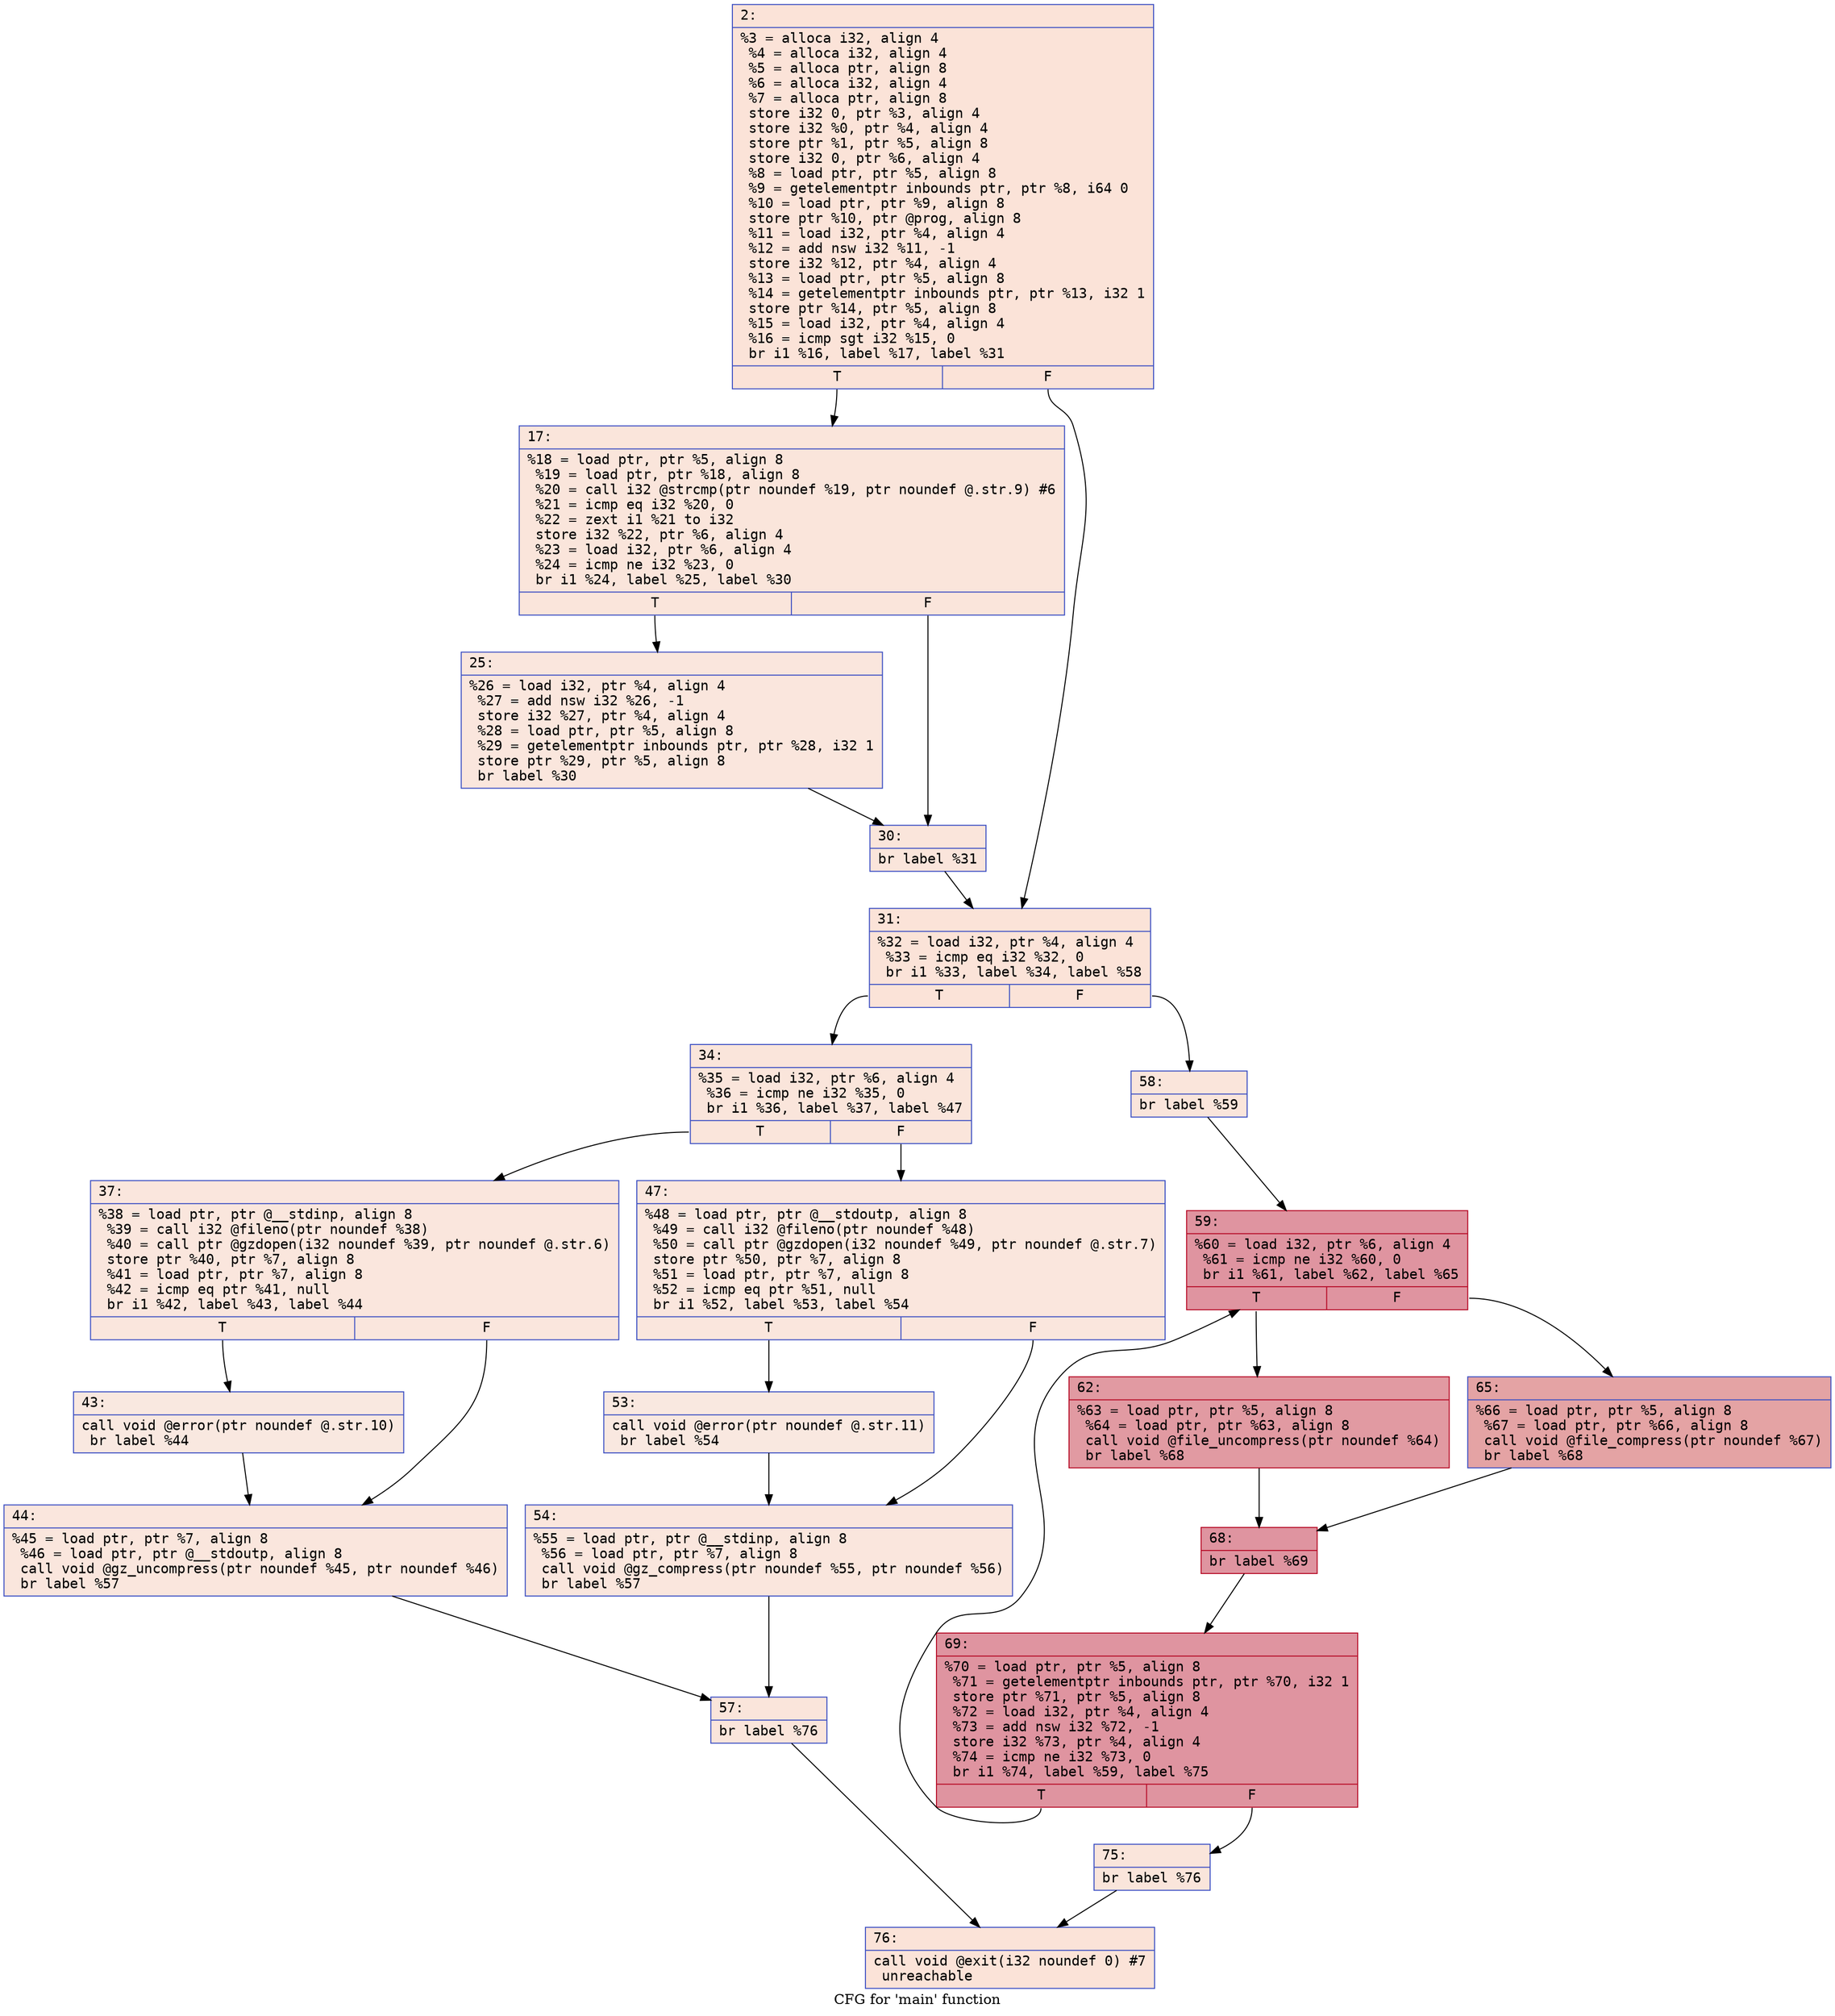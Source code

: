 digraph "CFG for 'main' function" {
	label="CFG for 'main' function";

	Node0x600002e3ea30 [shape=record,color="#3d50c3ff", style=filled, fillcolor="#f6bfa670" fontname="Courier",label="{2:\l|  %3 = alloca i32, align 4\l  %4 = alloca i32, align 4\l  %5 = alloca ptr, align 8\l  %6 = alloca i32, align 4\l  %7 = alloca ptr, align 8\l  store i32 0, ptr %3, align 4\l  store i32 %0, ptr %4, align 4\l  store ptr %1, ptr %5, align 8\l  store i32 0, ptr %6, align 4\l  %8 = load ptr, ptr %5, align 8\l  %9 = getelementptr inbounds ptr, ptr %8, i64 0\l  %10 = load ptr, ptr %9, align 8\l  store ptr %10, ptr @prog, align 8\l  %11 = load i32, ptr %4, align 4\l  %12 = add nsw i32 %11, -1\l  store i32 %12, ptr %4, align 4\l  %13 = load ptr, ptr %5, align 8\l  %14 = getelementptr inbounds ptr, ptr %13, i32 1\l  store ptr %14, ptr %5, align 8\l  %15 = load i32, ptr %4, align 4\l  %16 = icmp sgt i32 %15, 0\l  br i1 %16, label %17, label %31\l|{<s0>T|<s1>F}}"];
	Node0x600002e3ea30:s0 -> Node0x600002e3ee40[tooltip="2 -> 17\nProbability 50.00%" ];
	Node0x600002e3ea30:s1 -> Node0x600002e3ef30[tooltip="2 -> 31\nProbability 50.00%" ];
	Node0x600002e3ee40 [shape=record,color="#3d50c3ff", style=filled, fillcolor="#f4c5ad70" fontname="Courier",label="{17:\l|  %18 = load ptr, ptr %5, align 8\l  %19 = load ptr, ptr %18, align 8\l  %20 = call i32 @strcmp(ptr noundef %19, ptr noundef @.str.9) #6\l  %21 = icmp eq i32 %20, 0\l  %22 = zext i1 %21 to i32\l  store i32 %22, ptr %6, align 4\l  %23 = load i32, ptr %6, align 4\l  %24 = icmp ne i32 %23, 0\l  br i1 %24, label %25, label %30\l|{<s0>T|<s1>F}}"];
	Node0x600002e3ee40:s0 -> Node0x600002e3ee90[tooltip="17 -> 25\nProbability 50.00%" ];
	Node0x600002e3ee40:s1 -> Node0x600002e3eee0[tooltip="17 -> 30\nProbability 50.00%" ];
	Node0x600002e3ee90 [shape=record,color="#3d50c3ff", style=filled, fillcolor="#f3c7b170" fontname="Courier",label="{25:\l|  %26 = load i32, ptr %4, align 4\l  %27 = add nsw i32 %26, -1\l  store i32 %27, ptr %4, align 4\l  %28 = load ptr, ptr %5, align 8\l  %29 = getelementptr inbounds ptr, ptr %28, i32 1\l  store ptr %29, ptr %5, align 8\l  br label %30\l}"];
	Node0x600002e3ee90 -> Node0x600002e3eee0[tooltip="25 -> 30\nProbability 100.00%" ];
	Node0x600002e3eee0 [shape=record,color="#3d50c3ff", style=filled, fillcolor="#f4c5ad70" fontname="Courier",label="{30:\l|  br label %31\l}"];
	Node0x600002e3eee0 -> Node0x600002e3ef30[tooltip="30 -> 31\nProbability 100.00%" ];
	Node0x600002e3ef30 [shape=record,color="#3d50c3ff", style=filled, fillcolor="#f6bfa670" fontname="Courier",label="{31:\l|  %32 = load i32, ptr %4, align 4\l  %33 = icmp eq i32 %32, 0\l  br i1 %33, label %34, label %58\l|{<s0>T|<s1>F}}"];
	Node0x600002e3ef30:s0 -> Node0x600002e3ef80[tooltip="31 -> 34\nProbability 50.00%" ];
	Node0x600002e3ef30:s1 -> Node0x600002e3f200[tooltip="31 -> 58\nProbability 50.00%" ];
	Node0x600002e3ef80 [shape=record,color="#3d50c3ff", style=filled, fillcolor="#f4c5ad70" fontname="Courier",label="{34:\l|  %35 = load i32, ptr %6, align 4\l  %36 = icmp ne i32 %35, 0\l  br i1 %36, label %37, label %47\l|{<s0>T|<s1>F}}"];
	Node0x600002e3ef80:s0 -> Node0x600002e3efd0[tooltip="34 -> 37\nProbability 50.00%" ];
	Node0x600002e3ef80:s1 -> Node0x600002e3f0c0[tooltip="34 -> 47\nProbability 50.00%" ];
	Node0x600002e3efd0 [shape=record,color="#3d50c3ff", style=filled, fillcolor="#f3c7b170" fontname="Courier",label="{37:\l|  %38 = load ptr, ptr @__stdinp, align 8\l  %39 = call i32 @fileno(ptr noundef %38)\l  %40 = call ptr @gzdopen(i32 noundef %39, ptr noundef @.str.6)\l  store ptr %40, ptr %7, align 8\l  %41 = load ptr, ptr %7, align 8\l  %42 = icmp eq ptr %41, null\l  br i1 %42, label %43, label %44\l|{<s0>T|<s1>F}}"];
	Node0x600002e3efd0:s0 -> Node0x600002e3f020[tooltip="37 -> 43\nProbability 50.00%" ];
	Node0x600002e3efd0:s1 -> Node0x600002e3f070[tooltip="37 -> 44\nProbability 50.00%" ];
	Node0x600002e3f020 [shape=record,color="#3d50c3ff", style=filled, fillcolor="#f1ccb870" fontname="Courier",label="{43:\l|  call void @error(ptr noundef @.str.10)\l  br label %44\l}"];
	Node0x600002e3f020 -> Node0x600002e3f070[tooltip="43 -> 44\nProbability 100.00%" ];
	Node0x600002e3f070 [shape=record,color="#3d50c3ff", style=filled, fillcolor="#f3c7b170" fontname="Courier",label="{44:\l|  %45 = load ptr, ptr %7, align 8\l  %46 = load ptr, ptr @__stdoutp, align 8\l  call void @gz_uncompress(ptr noundef %45, ptr noundef %46)\l  br label %57\l}"];
	Node0x600002e3f070 -> Node0x600002e3f1b0[tooltip="44 -> 57\nProbability 100.00%" ];
	Node0x600002e3f0c0 [shape=record,color="#3d50c3ff", style=filled, fillcolor="#f3c7b170" fontname="Courier",label="{47:\l|  %48 = load ptr, ptr @__stdoutp, align 8\l  %49 = call i32 @fileno(ptr noundef %48)\l  %50 = call ptr @gzdopen(i32 noundef %49, ptr noundef @.str.7)\l  store ptr %50, ptr %7, align 8\l  %51 = load ptr, ptr %7, align 8\l  %52 = icmp eq ptr %51, null\l  br i1 %52, label %53, label %54\l|{<s0>T|<s1>F}}"];
	Node0x600002e3f0c0:s0 -> Node0x600002e3f110[tooltip="47 -> 53\nProbability 50.00%" ];
	Node0x600002e3f0c0:s1 -> Node0x600002e3f160[tooltip="47 -> 54\nProbability 50.00%" ];
	Node0x600002e3f110 [shape=record,color="#3d50c3ff", style=filled, fillcolor="#f1ccb870" fontname="Courier",label="{53:\l|  call void @error(ptr noundef @.str.11)\l  br label %54\l}"];
	Node0x600002e3f110 -> Node0x600002e3f160[tooltip="53 -> 54\nProbability 100.00%" ];
	Node0x600002e3f160 [shape=record,color="#3d50c3ff", style=filled, fillcolor="#f3c7b170" fontname="Courier",label="{54:\l|  %55 = load ptr, ptr @__stdinp, align 8\l  %56 = load ptr, ptr %7, align 8\l  call void @gz_compress(ptr noundef %55, ptr noundef %56)\l  br label %57\l}"];
	Node0x600002e3f160 -> Node0x600002e3f1b0[tooltip="54 -> 57\nProbability 100.00%" ];
	Node0x600002e3f1b0 [shape=record,color="#3d50c3ff", style=filled, fillcolor="#f4c5ad70" fontname="Courier",label="{57:\l|  br label %76\l}"];
	Node0x600002e3f1b0 -> Node0x600002e3f430[tooltip="57 -> 76\nProbability 100.00%" ];
	Node0x600002e3f200 [shape=record,color="#3d50c3ff", style=filled, fillcolor="#f4c5ad70" fontname="Courier",label="{58:\l|  br label %59\l}"];
	Node0x600002e3f200 -> Node0x600002e3f250[tooltip="58 -> 59\nProbability 100.00%" ];
	Node0x600002e3f250 [shape=record,color="#b70d28ff", style=filled, fillcolor="#b70d2870" fontname="Courier",label="{59:\l|  %60 = load i32, ptr %6, align 4\l  %61 = icmp ne i32 %60, 0\l  br i1 %61, label %62, label %65\l|{<s0>T|<s1>F}}"];
	Node0x600002e3f250:s0 -> Node0x600002e3f2a0[tooltip="59 -> 62\nProbability 62.50%" ];
	Node0x600002e3f250:s1 -> Node0x600002e3f2f0[tooltip="59 -> 65\nProbability 37.50%" ];
	Node0x600002e3f2a0 [shape=record,color="#b70d28ff", style=filled, fillcolor="#bb1b2c70" fontname="Courier",label="{62:\l|  %63 = load ptr, ptr %5, align 8\l  %64 = load ptr, ptr %63, align 8\l  call void @file_uncompress(ptr noundef %64)\l  br label %68\l}"];
	Node0x600002e3f2a0 -> Node0x600002e3f340[tooltip="62 -> 68\nProbability 100.00%" ];
	Node0x600002e3f2f0 [shape=record,color="#3d50c3ff", style=filled, fillcolor="#c32e3170" fontname="Courier",label="{65:\l|  %66 = load ptr, ptr %5, align 8\l  %67 = load ptr, ptr %66, align 8\l  call void @file_compress(ptr noundef %67)\l  br label %68\l}"];
	Node0x600002e3f2f0 -> Node0x600002e3f340[tooltip="65 -> 68\nProbability 100.00%" ];
	Node0x600002e3f340 [shape=record,color="#b70d28ff", style=filled, fillcolor="#b70d2870" fontname="Courier",label="{68:\l|  br label %69\l}"];
	Node0x600002e3f340 -> Node0x600002e3f390[tooltip="68 -> 69\nProbability 100.00%" ];
	Node0x600002e3f390 [shape=record,color="#b70d28ff", style=filled, fillcolor="#b70d2870" fontname="Courier",label="{69:\l|  %70 = load ptr, ptr %5, align 8\l  %71 = getelementptr inbounds ptr, ptr %70, i32 1\l  store ptr %71, ptr %5, align 8\l  %72 = load i32, ptr %4, align 4\l  %73 = add nsw i32 %72, -1\l  store i32 %73, ptr %4, align 4\l  %74 = icmp ne i32 %73, 0\l  br i1 %74, label %59, label %75\l|{<s0>T|<s1>F}}"];
	Node0x600002e3f390:s0 -> Node0x600002e3f250[tooltip="69 -> 59\nProbability 100.00%" ];
	Node0x600002e3f390:s1 -> Node0x600002e3f3e0[tooltip="69 -> 75\nProbability 0.00%" ];
	Node0x600002e3f3e0 [shape=record,color="#3d50c3ff", style=filled, fillcolor="#f4c5ad70" fontname="Courier",label="{75:\l|  br label %76\l}"];
	Node0x600002e3f3e0 -> Node0x600002e3f430[tooltip="75 -> 76\nProbability 100.00%" ];
	Node0x600002e3f430 [shape=record,color="#3d50c3ff", style=filled, fillcolor="#f6bfa670" fontname="Courier",label="{76:\l|  call void @exit(i32 noundef 0) #7\l  unreachable\l}"];
}
